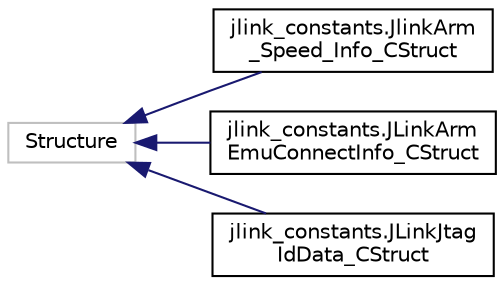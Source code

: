 digraph "Graphical Class Hierarchy"
{
 // LATEX_PDF_SIZE
  edge [fontname="Helvetica",fontsize="10",labelfontname="Helvetica",labelfontsize="10"];
  node [fontname="Helvetica",fontsize="10",shape=record];
  rankdir="LR";
  Node14 [label="Structure",height=0.2,width=0.4,color="grey75", fillcolor="white", style="filled",tooltip=" "];
  Node14 -> Node0 [dir="back",color="midnightblue",fontsize="10",style="solid",fontname="Helvetica"];
  Node0 [label="jlink_constants.JlinkArm\l_Speed_Info_CStruct",height=0.2,width=0.4,color="black", fillcolor="white", style="filled",URL="$classjlink__constants_1_1JlinkArm__Speed__Info__CStruct.html",tooltip=" "];
  Node14 -> Node16 [dir="back",color="midnightblue",fontsize="10",style="solid",fontname="Helvetica"];
  Node16 [label="jlink_constants.JLinkArm\lEmuConnectInfo_CStruct",height=0.2,width=0.4,color="black", fillcolor="white", style="filled",URL="$classjlink__constants_1_1JLinkArmEmuConnectInfo__CStruct.html",tooltip=" "];
  Node14 -> Node17 [dir="back",color="midnightblue",fontsize="10",style="solid",fontname="Helvetica"];
  Node17 [label="jlink_constants.JLinkJtag\lIdData_CStruct",height=0.2,width=0.4,color="black", fillcolor="white", style="filled",URL="$classjlink__constants_1_1JLinkJtagIdData__CStruct.html",tooltip=" "];
}
